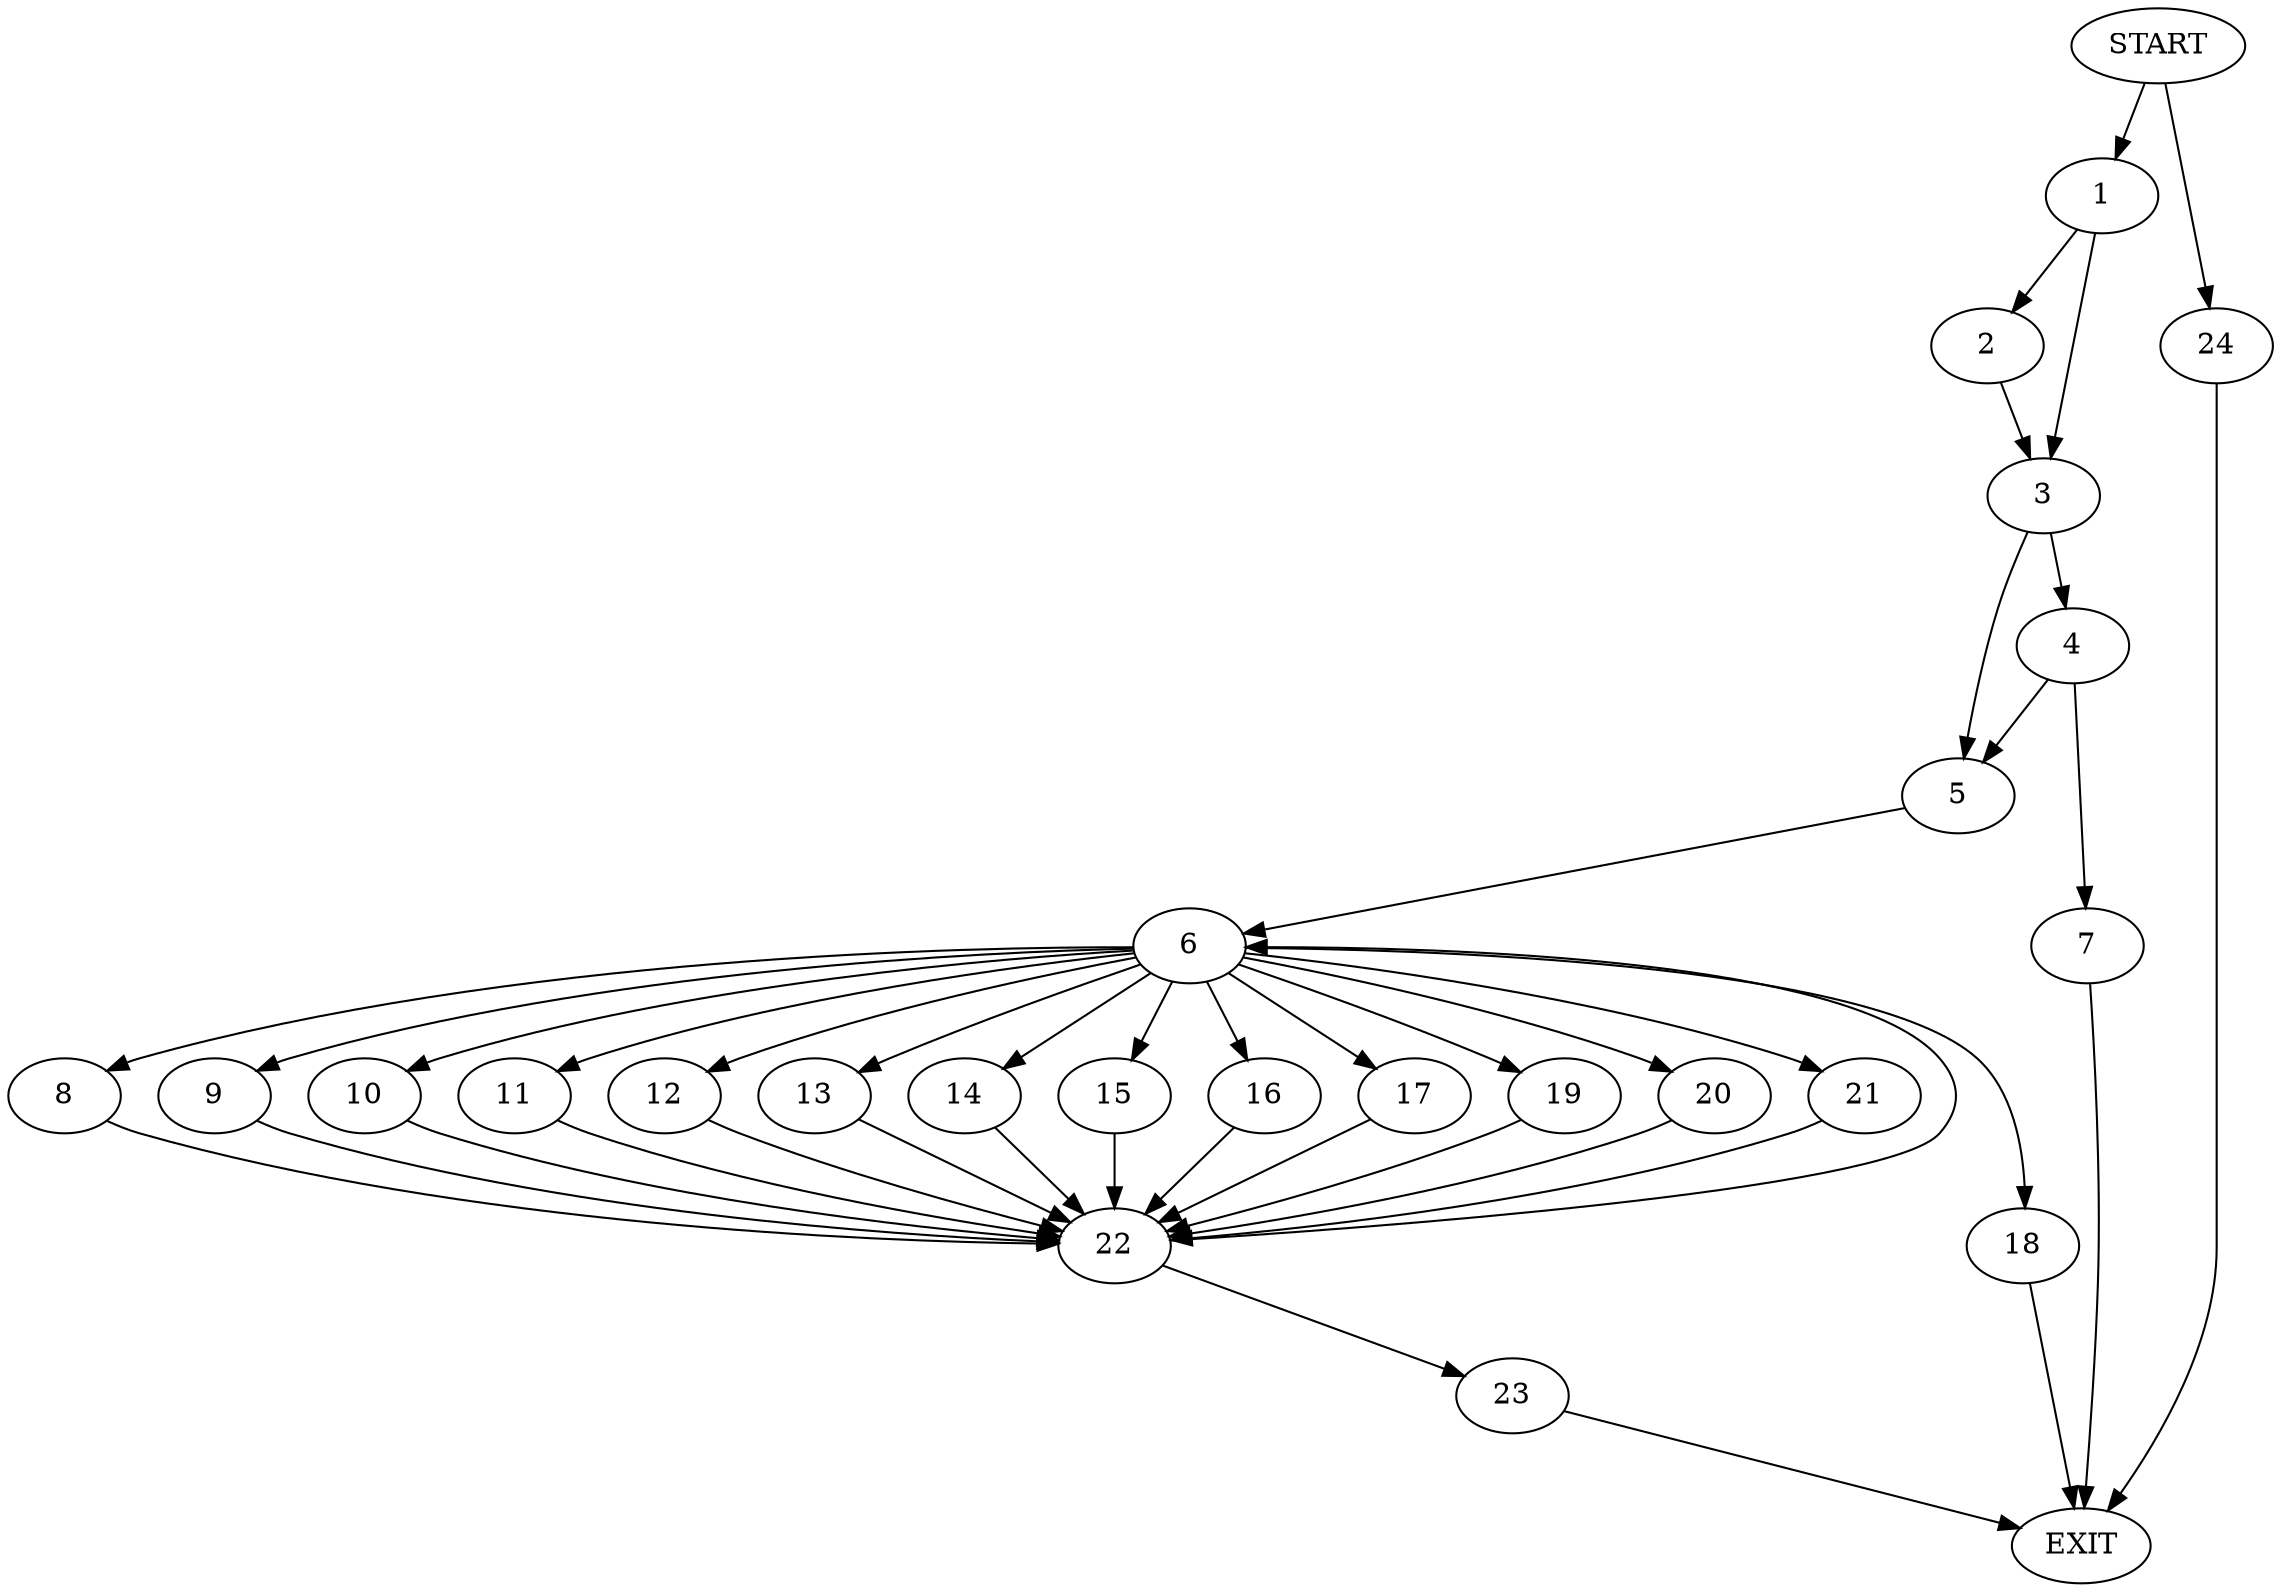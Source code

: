 digraph {
0 [label="START"]
25 [label="EXIT"]
0 -> 1
1 -> 2
1 -> 3
3 -> 4
3 -> 5
2 -> 3
5 -> 6
4 -> 7
4 -> 5
7 -> 25
6 -> 8
6 -> 9
6 -> 10
6 -> 11
6 -> 12
6 -> 13
6 -> 14
6 -> 15
6 -> 16
6 -> 17
6 -> 18
6 -> 19
6 -> 20
6 -> 21
8 -> 22
21 -> 22
18 -> 25
17 -> 22
20 -> 22
9 -> 22
19 -> 22
13 -> 22
12 -> 22
11 -> 22
14 -> 22
10 -> 22
16 -> 22
15 -> 22
22 -> 6
22 -> 23
23 -> 25
0 -> 24
24 -> 25
}
